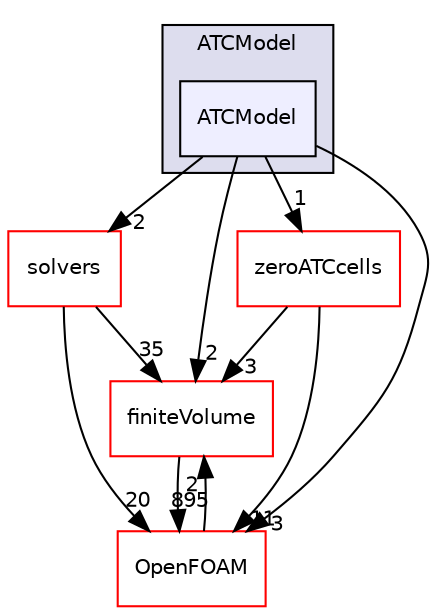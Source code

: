 digraph "src/optimisation/adjointOptimisation/adjoint/ATCModel/ATCModel" {
  bgcolor=transparent;
  compound=true
  node [ fontsize="10", fontname="Helvetica"];
  edge [ labelfontsize="10", labelfontname="Helvetica"];
  subgraph clusterdir_6019e2ba756911614deb7d1618097af1 {
    graph [ bgcolor="#ddddee", pencolor="black", label="ATCModel" fontname="Helvetica", fontsize="10", URL="dir_6019e2ba756911614deb7d1618097af1.html"]
  dir_cad2b8b015c5de74181d301f75c53494 [shape=box, label="ATCModel", style="filled", fillcolor="#eeeeff", pencolor="black", URL="dir_cad2b8b015c5de74181d301f75c53494.html"];
  }
  dir_9bd15774b555cf7259a6fa18f99fe99b [shape=box label="finiteVolume" color="red" URL="dir_9bd15774b555cf7259a6fa18f99fe99b.html"];
  dir_f1ea2e00111d8324be054b4e32e6ee53 [shape=box label="solvers" color="red" URL="dir_f1ea2e00111d8324be054b4e32e6ee53.html"];
  dir_d6984b5a90a352491e354f561d20c727 [shape=box label="zeroATCcells" color="red" URL="dir_d6984b5a90a352491e354f561d20c727.html"];
  dir_c5473ff19b20e6ec4dfe5c310b3778a8 [shape=box label="OpenFOAM" color="red" URL="dir_c5473ff19b20e6ec4dfe5c310b3778a8.html"];
  dir_9bd15774b555cf7259a6fa18f99fe99b->dir_c5473ff19b20e6ec4dfe5c310b3778a8 [headlabel="895", labeldistance=1.5 headhref="dir_000814_002151.html"];
  dir_f1ea2e00111d8324be054b4e32e6ee53->dir_9bd15774b555cf7259a6fa18f99fe99b [headlabel="35", labeldistance=1.5 headhref="dir_002894_000814.html"];
  dir_f1ea2e00111d8324be054b4e32e6ee53->dir_c5473ff19b20e6ec4dfe5c310b3778a8 [headlabel="20", labeldistance=1.5 headhref="dir_002894_002151.html"];
  dir_d6984b5a90a352491e354f561d20c727->dir_9bd15774b555cf7259a6fa18f99fe99b [headlabel="3", labeldistance=1.5 headhref="dir_002790_000814.html"];
  dir_d6984b5a90a352491e354f561d20c727->dir_c5473ff19b20e6ec4dfe5c310b3778a8 [headlabel="11", labeldistance=1.5 headhref="dir_002790_002151.html"];
  dir_c5473ff19b20e6ec4dfe5c310b3778a8->dir_9bd15774b555cf7259a6fa18f99fe99b [headlabel="2", labeldistance=1.5 headhref="dir_002151_000814.html"];
  dir_cad2b8b015c5de74181d301f75c53494->dir_9bd15774b555cf7259a6fa18f99fe99b [headlabel="2", labeldistance=1.5 headhref="dir_002786_000814.html"];
  dir_cad2b8b015c5de74181d301f75c53494->dir_f1ea2e00111d8324be054b4e32e6ee53 [headlabel="2", labeldistance=1.5 headhref="dir_002786_002894.html"];
  dir_cad2b8b015c5de74181d301f75c53494->dir_d6984b5a90a352491e354f561d20c727 [headlabel="1", labeldistance=1.5 headhref="dir_002786_002790.html"];
  dir_cad2b8b015c5de74181d301f75c53494->dir_c5473ff19b20e6ec4dfe5c310b3778a8 [headlabel="3", labeldistance=1.5 headhref="dir_002786_002151.html"];
}
